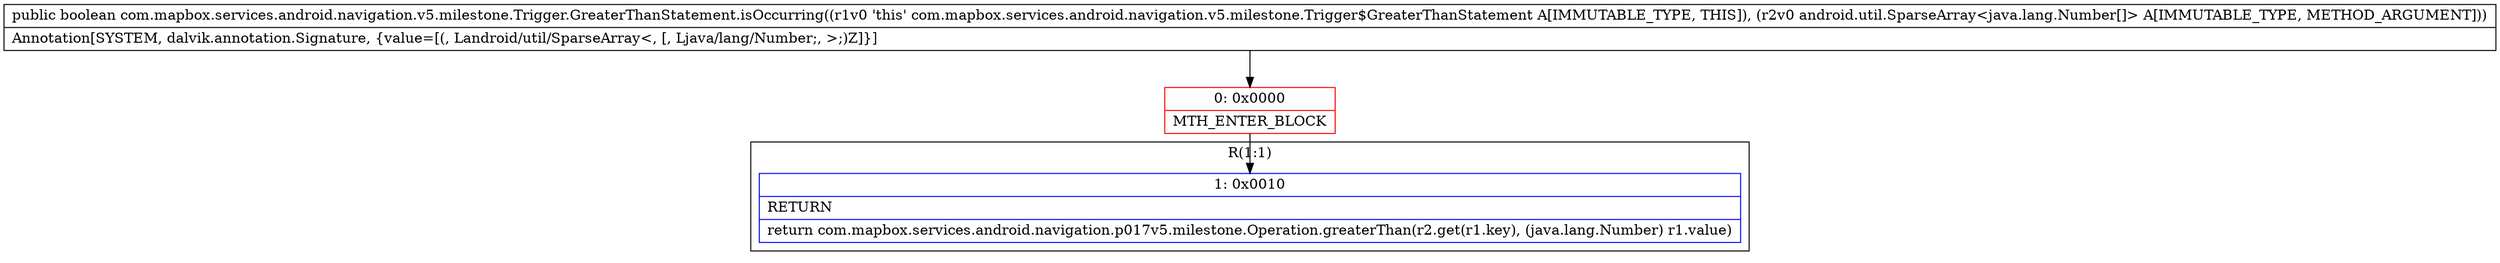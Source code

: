 digraph "CFG forcom.mapbox.services.android.navigation.v5.milestone.Trigger.GreaterThanStatement.isOccurring(Landroid\/util\/SparseArray;)Z" {
subgraph cluster_Region_1703002830 {
label = "R(1:1)";
node [shape=record,color=blue];
Node_1 [shape=record,label="{1\:\ 0x0010|RETURN\l|return com.mapbox.services.android.navigation.p017v5.milestone.Operation.greaterThan(r2.get(r1.key), (java.lang.Number) r1.value)\l}"];
}
Node_0 [shape=record,color=red,label="{0\:\ 0x0000|MTH_ENTER_BLOCK\l}"];
MethodNode[shape=record,label="{public boolean com.mapbox.services.android.navigation.v5.milestone.Trigger.GreaterThanStatement.isOccurring((r1v0 'this' com.mapbox.services.android.navigation.v5.milestone.Trigger$GreaterThanStatement A[IMMUTABLE_TYPE, THIS]), (r2v0 android.util.SparseArray\<java.lang.Number[]\> A[IMMUTABLE_TYPE, METHOD_ARGUMENT]))  | Annotation[SYSTEM, dalvik.annotation.Signature, \{value=[(, Landroid\/util\/SparseArray\<, [, Ljava\/lang\/Number;, \>;)Z]\}]\l}"];
MethodNode -> Node_0;
Node_0 -> Node_1;
}

